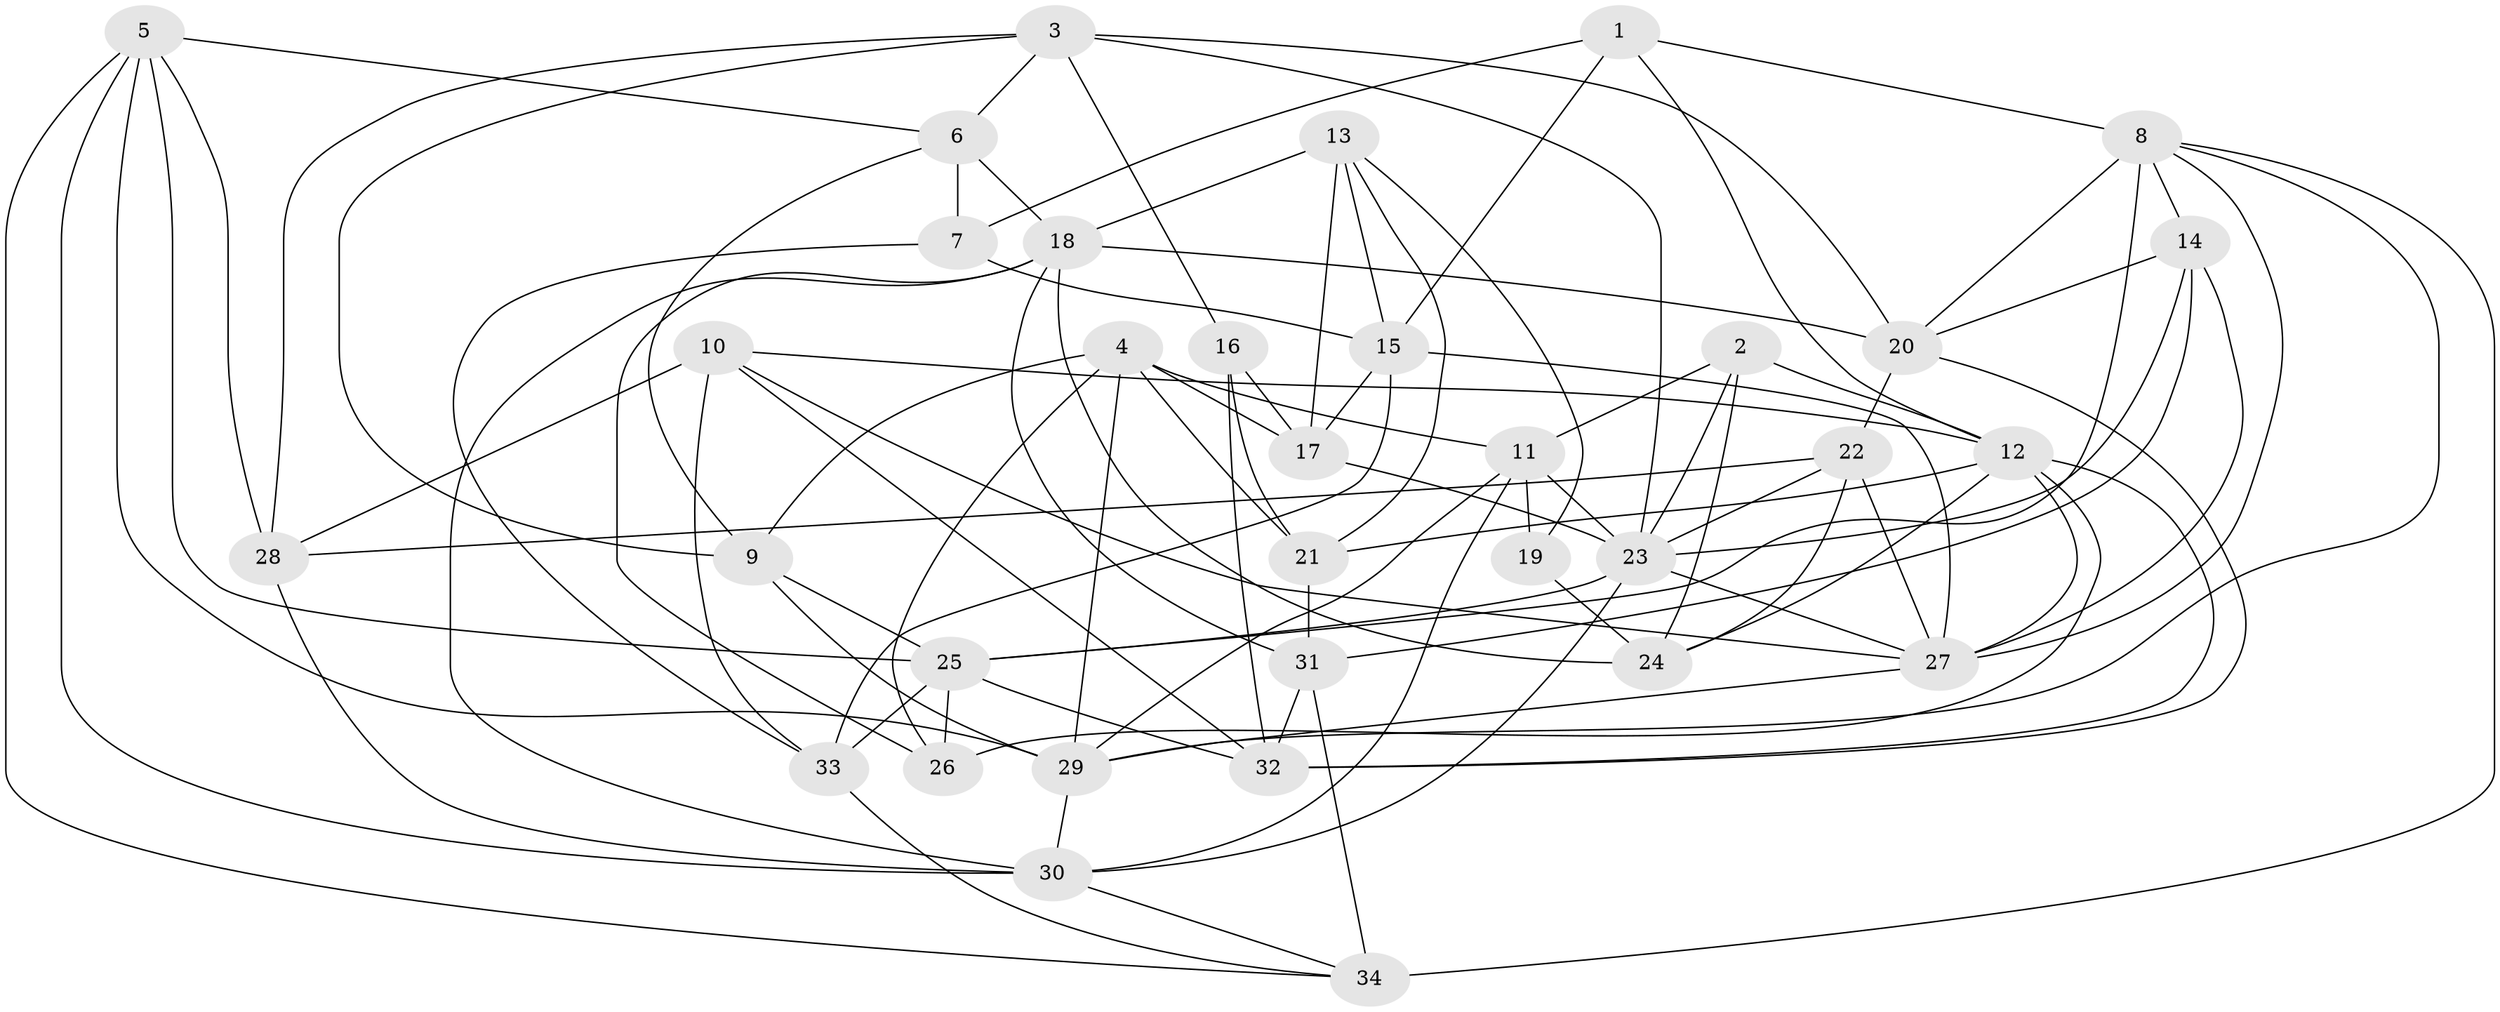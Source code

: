 // original degree distribution, {4: 1.0}
// Generated by graph-tools (version 1.1) at 2025/38/03/04/25 23:38:17]
// undirected, 34 vertices, 95 edges
graph export_dot {
  node [color=gray90,style=filled];
  1;
  2;
  3;
  4;
  5;
  6;
  7;
  8;
  9;
  10;
  11;
  12;
  13;
  14;
  15;
  16;
  17;
  18;
  19;
  20;
  21;
  22;
  23;
  24;
  25;
  26;
  27;
  28;
  29;
  30;
  31;
  32;
  33;
  34;
  1 -- 7 [weight=1.0];
  1 -- 8 [weight=1.0];
  1 -- 12 [weight=1.0];
  1 -- 15 [weight=1.0];
  2 -- 11 [weight=1.0];
  2 -- 12 [weight=1.0];
  2 -- 23 [weight=1.0];
  2 -- 24 [weight=1.0];
  3 -- 6 [weight=1.0];
  3 -- 9 [weight=1.0];
  3 -- 16 [weight=1.0];
  3 -- 20 [weight=1.0];
  3 -- 23 [weight=1.0];
  3 -- 28 [weight=1.0];
  4 -- 9 [weight=1.0];
  4 -- 11 [weight=1.0];
  4 -- 17 [weight=1.0];
  4 -- 21 [weight=1.0];
  4 -- 26 [weight=1.0];
  4 -- 29 [weight=1.0];
  5 -- 6 [weight=1.0];
  5 -- 25 [weight=1.0];
  5 -- 28 [weight=2.0];
  5 -- 29 [weight=2.0];
  5 -- 30 [weight=1.0];
  5 -- 34 [weight=1.0];
  6 -- 7 [weight=2.0];
  6 -- 9 [weight=1.0];
  6 -- 18 [weight=1.0];
  7 -- 15 [weight=2.0];
  7 -- 33 [weight=1.0];
  8 -- 14 [weight=1.0];
  8 -- 20 [weight=1.0];
  8 -- 25 [weight=2.0];
  8 -- 27 [weight=1.0];
  8 -- 29 [weight=1.0];
  8 -- 34 [weight=1.0];
  9 -- 25 [weight=2.0];
  9 -- 29 [weight=1.0];
  10 -- 12 [weight=1.0];
  10 -- 27 [weight=1.0];
  10 -- 28 [weight=2.0];
  10 -- 32 [weight=1.0];
  10 -- 33 [weight=1.0];
  11 -- 19 [weight=1.0];
  11 -- 23 [weight=1.0];
  11 -- 29 [weight=1.0];
  11 -- 30 [weight=1.0];
  12 -- 21 [weight=1.0];
  12 -- 24 [weight=1.0];
  12 -- 26 [weight=1.0];
  12 -- 27 [weight=1.0];
  12 -- 32 [weight=1.0];
  13 -- 15 [weight=2.0];
  13 -- 17 [weight=1.0];
  13 -- 18 [weight=1.0];
  13 -- 19 [weight=1.0];
  13 -- 21 [weight=1.0];
  14 -- 20 [weight=1.0];
  14 -- 23 [weight=1.0];
  14 -- 27 [weight=1.0];
  14 -- 31 [weight=2.0];
  15 -- 17 [weight=1.0];
  15 -- 27 [weight=1.0];
  15 -- 33 [weight=1.0];
  16 -- 17 [weight=1.0];
  16 -- 21 [weight=1.0];
  16 -- 32 [weight=1.0];
  17 -- 23 [weight=2.0];
  18 -- 20 [weight=2.0];
  18 -- 24 [weight=1.0];
  18 -- 26 [weight=1.0];
  18 -- 30 [weight=1.0];
  18 -- 31 [weight=1.0];
  19 -- 24 [weight=2.0];
  20 -- 22 [weight=2.0];
  20 -- 32 [weight=1.0];
  21 -- 31 [weight=2.0];
  22 -- 23 [weight=1.0];
  22 -- 24 [weight=1.0];
  22 -- 27 [weight=1.0];
  22 -- 28 [weight=1.0];
  23 -- 25 [weight=1.0];
  23 -- 27 [weight=1.0];
  23 -- 30 [weight=1.0];
  25 -- 26 [weight=1.0];
  25 -- 32 [weight=1.0];
  25 -- 33 [weight=2.0];
  27 -- 29 [weight=1.0];
  28 -- 30 [weight=2.0];
  29 -- 30 [weight=1.0];
  30 -- 34 [weight=1.0];
  31 -- 32 [weight=1.0];
  31 -- 34 [weight=2.0];
  33 -- 34 [weight=1.0];
}
